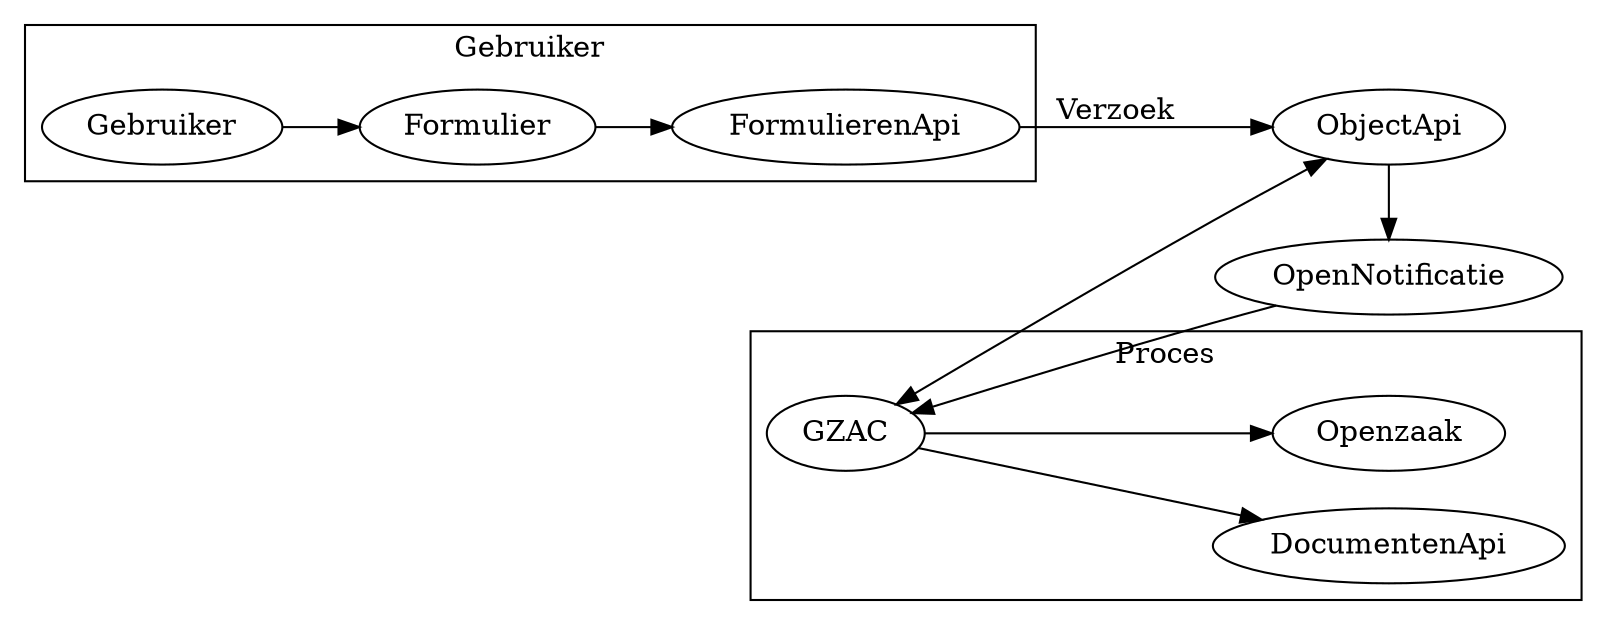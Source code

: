    digraph {
        rankdir="LR";

        subgraph subs{
            rank =same;
            "ObjectApi"->"OpenNotificatie";  
        }
        subgraph cluster_0 {
            label = "Gebruiker";
            "Gebruiker" -> "Formulier";
            "Formulier" -> "FormulierenApi";
            "FormulierenApi" -> "ObjectApi"[label="Verzoek"];
        }
        subgraph cluster_1 {
            label = "Proces";
            "OpenNotificatie"->"GZAC";
            "GZAC"->"ObjectApi"[dir=both];
            "GZAC"->"DocumentenApi";
            "GZAC"->"Openzaak";
        }
   }